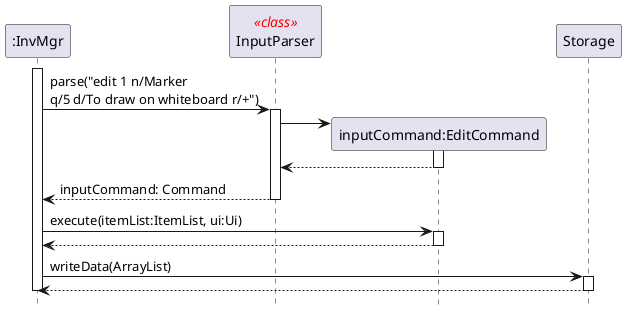 @startuml

skinparam sequenceStereotypeFontColor red
hide footbox

Participant ":InvMgr" as InvMgr
Participant "InputParser" as InputParser <<class>>
Participant "inputCommand:EditCommand" as EditCommand

activate InvMgr
    InvMgr -> InputParser: parse("edit 1 n/Marker \nq/5 d/To draw on whiteboard r/+")
    activate InputParser
        create EditCommand
        InputParser -> EditCommand:
        activate EditCommand
        return
    return inputCommand: Command

    InvMgr -> EditCommand: execute(itemList:ItemList, ui:Ui)
    activate EditCommand
    return

    InvMgr -> Storage: writeData(ArrayList)
    activate Storage
    return

deactivate InvMgr

@enduml
